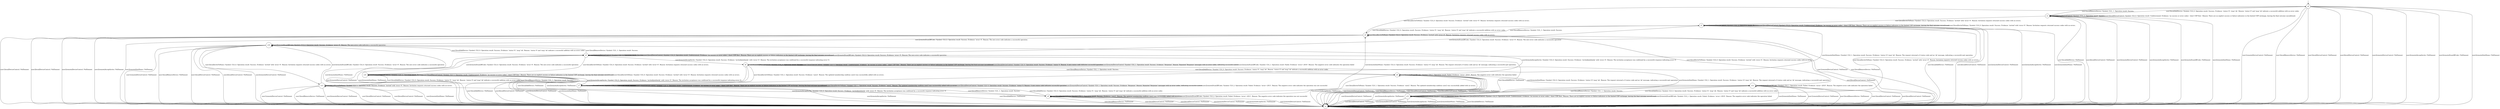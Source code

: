 digraph g {

	s0 [shape="circle" label="s0"];
	s1 [shape="circle" label="s1"];
	s2 [shape="circle" label="s2"];
	s3 [shape="circle" label="s3"];
	s4 [shape="circle" label="s4"];
	s5 [shape="circle" label="s5"];
	s6 [shape="circle" label="s6"];
	s7 [shape="circle" label="s7"];
	s8 [shape="circle" label="s8"];
	s9 [shape="circle" label="s9"];
	s10 [shape="circle" label="s10"];
	s11 [shape="circle" label="s11"];
	s12 [shape="circle" label="s12"];
	s13 [shape="circle" label="s13"];
	s14 [shape="circle" label="s14"];
	s0 -> s2 [label="user1|remote|DeviceControl / NoElement"];
	s0 -> s1 [label="user1|local|AddDevice / Symbol: CLS_0. Operation result: Success. Evidence: 'status':0'; 'msg':'ok'. Reason: 'status':0' and 'msg':'ok' indicate a successful addition with no error codes"];
	s0 -> s2 [label="user1|local|RemoveDevice / NoElement"];
	s0 -> s2 [label="user1|local|DeviceControl / NoElement"];
	s0 -> s4 [label="user1|local|InviteToHome / Symbol: CLS_0. Operation result: Success. Evidence: 'invited' with 'error=0'. Reason: Invitation requests returned success codes with no errors."];
	s0 -> s2 [label="user2|local|DeviceControl / NoElement"];
	s0 -> s2 [label="user2|remote|DeviceControl / NoElement"];
	s0 -> s2 [label="user2|remote|AcceptInvite / NoElement"];
	s0 -> s2 [label="user2|remote|ScanQRCode / NoElement"];
	s0 -> s2 [label="user2|remote|QuitHome / NoElement"];
	s1 -> s1 [label="user1|remote|DeviceControl / Symbol: CLS_-1. Operation result: Success."];
	s1 -> s2 [label="user1|local|AddDevice / NoElement"];
	s1 -> s0 [label="user1|local|RemoveDevice / Symbol: CLS_-1. Operation result: Success."];
	s1 -> s1 [label="user1|local|DeviceControl / Symbol: CLS_0. Operation result: Undetermined. Evidence: 'no success or error codes'; 'short UDP flow'. Reason: There are no explicit success or failure indicators in the limited UDP exchange, leaving the final outcome unconfirmed."];
	s1 -> s3 [label="user1|local|InviteToHome / Symbol: CLS_0. Operation result: Success. Evidence: 'invited' with 'error=0'. Reason: Invitation requests returned success codes with no errors."];
	s1 -> s2 [label="user2|local|DeviceControl / NoElement"];
	s1 -> s2 [label="user2|remote|DeviceControl / NoElement"];
	s1 -> s2 [label="user2|remote|AcceptInvite / NoElement"];
	s1 -> s2 [label="user2|remote|ScanQRCode / NoElement"];
	s1 -> s2 [label="user2|remote|QuitHome / NoElement"];
	s2 -> s2 [label="user1|remote|DeviceControl / NoElement"];
	s2 -> s2 [label="user1|local|AddDevice / NoElement"];
	s2 -> s2 [label="user1|local|RemoveDevice / NoElement"];
	s2 -> s2 [label="user1|local|DeviceControl / NoElement"];
	s2 -> s2 [label="user1|local|InviteToHome / NoElement"];
	s2 -> s2 [label="user2|local|DeviceControl / NoElement"];
	s2 -> s2 [label="user2|remote|DeviceControl / NoElement"];
	s2 -> s2 [label="user2|remote|AcceptInvite / NoElement"];
	s2 -> s2 [label="user2|remote|ScanQRCode / NoElement"];
	s2 -> s2 [label="user2|remote|QuitHome / NoElement"];
	s3 -> s3 [label="user1|remote|DeviceControl / Symbol: CLS_-1. Operation result: Success."];
	s3 -> s2 [label="user1|local|AddDevice / NoElement"];
	s3 -> s4 [label="user1|local|RemoveDevice / Symbol: CLS_-1. Operation result: Success."];
	s3 -> s3 [label="user1|local|DeviceControl / Symbol: CLS_0. Operation result: Undetermined. Evidence: 'no success or error codes'; 'short UDP flow'. Reason: There are no explicit success or failure indicators in the limited UDP exchange, leaving the final outcome unconfirmed."];
	s3 -> s3 [label="user1|local|InviteToHome / Symbol: CLS_0. Operation result: Success. Evidence: 'invited' with 'error=0'. Reason: Invitation requests returned success codes with no errors."];
	s3 -> s2 [label="user2|local|DeviceControl / NoElement"];
	s3 -> s2 [label="user2|remote|DeviceControl / NoElement"];
	s3 -> s2 [label="user2|remote|AcceptInvite / NoElement"];
	s3 -> s5 [label="user2|remote|ScanQRCode / Symbol: CLS_0. Operation result: Success. Evidence: 'error=0'. Reason: The zero error code indicates a successful operation"];
	s3 -> s2 [label="user2|remote|QuitHome / NoElement"];
	s4 -> s2 [label="user1|remote|DeviceControl / NoElement"];
	s4 -> s3 [label="user1|local|AddDevice / Symbol: CLS_0. Operation result: Success. Evidence: 'status':0'; 'msg':'ok'. Reason: 'status':0' and 'msg':'ok' indicate a successful addition with no error codes"];
	s4 -> s2 [label="user1|local|RemoveDevice / NoElement"];
	s4 -> s2 [label="user1|local|DeviceControl / NoElement"];
	s4 -> s4 [label="user1|local|InviteToHome / Symbol: CLS_0. Operation result: Success. Evidence: 'invited' with 'error=0'. Reason: Invitation requests returned success codes with no errors."];
	s4 -> s2 [label="user2|local|DeviceControl / NoElement"];
	s4 -> s2 [label="user2|remote|DeviceControl / NoElement"];
	s4 -> s2 [label="user2|remote|AcceptInvite / NoElement"];
	s4 -> s10 [label="user2|remote|ScanQRCode / Symbol: CLS_0. Operation result: Success. Evidence: 'error=0'. Reason: The zero error code indicates a successful operation"];
	s4 -> s2 [label="user2|remote|QuitHome / NoElement"];
	s5 -> s5 [label="user1|remote|DeviceControl / Symbol: CLS_-1. Operation result: Success."];
	s5 -> s2 [label="user1|local|AddDevice / NoElement"];
	s5 -> s10 [label="user1|local|RemoveDevice / Symbol: CLS_-1. Operation result: Success."];
	s5 -> s5 [label="user1|local|DeviceControl / Symbol: CLS_0. Operation result: Undetermined. Evidence: 'no success or error codes'; 'short UDP flow'. Reason: There are no explicit success or failure indicators in the limited UDP exchange, leaving the final outcome unconfirmed."];
	s5 -> s14 [label="user1|local|InviteToHome / Symbol: CLS_0. Operation result: Success. Evidence: 'invited' with 'error=0'. Reason: Invitation requests returned success codes with no errors."];
	s5 -> s2 [label="user2|local|DeviceControl / NoElement"];
	s5 -> s2 [label="user2|remote|DeviceControl / NoElement"];
	s5 -> s6 [label="user2|remote|AcceptInvite / Symbol: CLS_0. Operation result: Success. Evidence: 'invited/joinfamily' with 'error=0'. Reason: The invitation acceptance was confirmed by a successful response indicating error=0."];
	s5 -> s5 [label="user2|remote|ScanQRCode / Symbol: CLS_0. Operation result: Success. Evidence: 'error=0'. Reason: The zero error code indicates a successful operation"];
	s5 -> s2 [label="user2|remote|QuitHome / NoElement"];
	s6 -> s6 [label="user1|remote|DeviceControl / Symbol: CLS_-1. Operation result: Success."];
	s6 -> s2 [label="user1|local|AddDevice / NoElement"];
	s6 -> s8 [label="user1|local|RemoveDevice / Symbol: CLS_-1. Operation result: Success."];
	s6 -> s6 [label="user1|local|DeviceControl / Symbol: CLS_0. Operation result: Undetermined. Evidence: 'no success or error codes'; 'short UDP flow'. Reason: There are no explicit success or failure indicators in the limited UDP exchange, leaving the final outcome unconfirmed."];
	s6 -> s7 [label="user1|local|InviteToHome / Symbol: CLS_1. Operation result: Success. Evidence: 'user2'. Reason: The updated membership confirms user2 was successfully added with no errors."];
	s6 -> s6 [label="user2|local|DeviceControl / Symbol: CLS_0. Operation result: Success. Evidence: 'status':0. Reason: A zero status code indicates successful operation"];
	s6 -> s6 [label="user2|remote|DeviceControl / Symbol: CLS_1. Operation result: Success. Evidence: 'Response'. Reason: Repeated 'Response' messages with no error codes, indicating successful control."];
	s6 -> s2 [label="user2|remote|AcceptInvite / NoElement"];
	s6 -> s6 [label="user2|remote|ScanQRCode / Symbol: CLS_1. Operation result: Failed. Evidence: 'error=-2010'. Reason: The negative error code indicates the operation failed"];
	s6 -> s11 [label="user2|remote|QuitHome / Symbol: CLS_1. Operation result: Success. Evidence: 'status=0','msg':'ok'. Reason: The request returned a 0 status code and an 'ok' message, indicating a successful quit operation."];
	s7 -> s7 [label="user1|remote|DeviceControl / Symbol: CLS_-1. Operation result: Success."];
	s7 -> s2 [label="user1|local|AddDevice / NoElement"];
	s7 -> s9 [label="user1|local|RemoveDevice / Symbol: CLS_-1. Operation result: Success."];
	s7 -> s7 [label="user1|local|DeviceControl / Symbol: CLS_0. Operation result: Undetermined. Evidence: 'no success or error codes'; 'short UDP flow'. Reason: There are no explicit success or failure indicators in the limited UDP exchange, leaving the final outcome unconfirmed."];
	s7 -> s7 [label="user1|local|InviteToHome / Symbol: CLS_1. Operation result: Success. Evidence: 'user2'. Reason: The updated membership confirms user2 was successfully added with no errors."];
	s7 -> s7 [label="user2|local|DeviceControl / Symbol: CLS_0. Operation result: Success. Evidence: 'status':0. Reason: A zero status code indicates successful operation"];
	s7 -> s7 [label="user2|remote|DeviceControl / Symbol: CLS_1. Operation result: Success. Evidence: 'Response'. Reason: Repeated 'Response' messages with no error codes, indicating successful control."];
	s7 -> s2 [label="user2|remote|AcceptInvite / NoElement"];
	s7 -> s7 [label="user2|remote|ScanQRCode / Symbol: CLS_2. Operation result: Failed. Evidence: 'error=-2011'. Reason: The negative error code indicates the operation was not successful"];
	s7 -> s3 [label="user2|remote|QuitHome / Symbol: CLS_1. Operation result: Success. Evidence: 'status=0','msg':'ok'. Reason: The request returned a 0 status code and an 'ok' message, indicating a successful quit operation."];
	s8 -> s2 [label="user1|remote|DeviceControl / NoElement"];
	s8 -> s6 [label="user1|local|AddDevice / Symbol: CLS_0. Operation result: Success. Evidence: 'status':0'; 'msg':'ok'. Reason: 'status':0' and 'msg':'ok' indicate a successful addition with no error codes"];
	s8 -> s2 [label="user1|local|RemoveDevice / NoElement"];
	s8 -> s2 [label="user1|local|DeviceControl / NoElement"];
	s8 -> s9 [label="user1|local|InviteToHome / Symbol: CLS_1. Operation result: Success. Evidence: 'user2'. Reason: The updated membership confirms user2 was successfully added with no errors."];
	s8 -> s2 [label="user2|local|DeviceControl / NoElement"];
	s8 -> s2 [label="user2|remote|DeviceControl / NoElement"];
	s8 -> s2 [label="user2|remote|AcceptInvite / NoElement"];
	s8 -> s8 [label="user2|remote|ScanQRCode / Symbol: CLS_1. Operation result: Failed. Evidence: 'error=-2010'. Reason: The negative error code indicates the operation failed"];
	s8 -> s12 [label="user2|remote|QuitHome / Symbol: CLS_0. Operation result: Success. Evidence: 'status=0','msg':'ok'. Reason: The request returned a 0 status code and an 'ok' message, indicating a successful quit operation."];
	s9 -> s2 [label="user1|remote|DeviceControl / NoElement"];
	s9 -> s7 [label="user1|local|AddDevice / Symbol: CLS_0. Operation result: Success. Evidence: 'status':0'; 'msg':'ok'. Reason: 'status':0' and 'msg':'ok' indicate a successful addition with no error codes"];
	s9 -> s2 [label="user1|local|RemoveDevice / NoElement"];
	s9 -> s2 [label="user1|local|DeviceControl / NoElement"];
	s9 -> s9 [label="user1|local|InviteToHome / Symbol: CLS_1. Operation result: Success. Evidence: 'user2'. Reason: The updated membership confirms user2 was successfully added with no errors."];
	s9 -> s2 [label="user2|local|DeviceControl / NoElement"];
	s9 -> s2 [label="user2|remote|DeviceControl / NoElement"];
	s9 -> s2 [label="user2|remote|AcceptInvite / NoElement"];
	s9 -> s9 [label="user2|remote|ScanQRCode / Symbol: CLS_2. Operation result: Failed. Evidence: 'error=-2011'. Reason: The negative error code indicates the operation was not successful"];
	s9 -> s4 [label="user2|remote|QuitHome / Symbol: CLS_0. Operation result: Success. Evidence: 'status=0','msg':'ok'. Reason: The request returned a 0 status code and an 'ok' message, indicating a successful quit operation."];
	s10 -> s2 [label="user1|remote|DeviceControl / NoElement"];
	s10 -> s5 [label="user1|local|AddDevice / Symbol: CLS_0. Operation result: Success. Evidence: 'status':0'; 'msg':'ok'. Reason: 'status':0' and 'msg':'ok' indicate a successful addition with no error codes"];
	s10 -> s2 [label="user1|local|RemoveDevice / NoElement"];
	s10 -> s2 [label="user1|local|DeviceControl / NoElement"];
	s10 -> s13 [label="user1|local|InviteToHome / Symbol: CLS_0. Operation result: Success. Evidence: 'invited' with 'error=0'. Reason: Invitation requests returned success codes with no errors."];
	s10 -> s2 [label="user2|local|DeviceControl / NoElement"];
	s10 -> s2 [label="user2|remote|DeviceControl / NoElement"];
	s10 -> s8 [label="user2|remote|AcceptInvite / Symbol: CLS_0. Operation result: Success. Evidence: 'invited/joinfamily' with 'error=0'. Reason: The invitation acceptance was confirmed by a successful response indicating error=0."];
	s10 -> s10 [label="user2|remote|ScanQRCode / Symbol: CLS_0. Operation result: Success. Evidence: 'error=0'. Reason: The zero error code indicates a successful operation"];
	s10 -> s2 [label="user2|remote|QuitHome / NoElement"];
	s11 -> s11 [label="user1|remote|DeviceControl / Symbol: CLS_-1. Operation result: Success."];
	s11 -> s2 [label="user1|local|AddDevice / NoElement"];
	s11 -> s12 [label="user1|local|RemoveDevice / Symbol: CLS_-1. Operation result: Success."];
	s11 -> s11 [label="user1|local|DeviceControl / Symbol: CLS_0. Operation result: Undetermined. Evidence: 'no success or error codes'; 'short UDP flow'. Reason: There are no explicit success or failure indicators in the limited UDP exchange, leaving the final outcome unconfirmed."];
	s11 -> s3 [label="user1|local|InviteToHome / Symbol: CLS_0. Operation result: Success. Evidence: 'invited' with 'error=0'. Reason: Invitation requests returned success codes with no errors."];
	s11 -> s2 [label="user2|local|DeviceControl / NoElement"];
	s11 -> s2 [label="user2|remote|DeviceControl / NoElement"];
	s11 -> s2 [label="user2|remote|AcceptInvite / NoElement"];
	s11 -> s11 [label="user2|remote|ScanQRCode / Symbol: CLS_1. Operation result: Failed. Evidence: 'error=-2010'. Reason: The negative error code indicates the operation failed"];
	s11 -> s2 [label="user2|remote|QuitHome / NoElement"];
	s12 -> s2 [label="user1|remote|DeviceControl / NoElement"];
	s12 -> s11 [label="user1|local|AddDevice / Symbol: CLS_0. Operation result: Success. Evidence: 'status':0'; 'msg':'ok'. Reason: 'status':0' and 'msg':'ok' indicate a successful addition with no error codes"];
	s12 -> s2 [label="user1|local|RemoveDevice / NoElement"];
	s12 -> s2 [label="user1|local|DeviceControl / NoElement"];
	s12 -> s4 [label="user1|local|InviteToHome / Symbol: CLS_0. Operation result: Success. Evidence: 'invited' with 'error=0'. Reason: Invitation requests returned success codes with no errors."];
	s12 -> s2 [label="user2|local|DeviceControl / NoElement"];
	s12 -> s2 [label="user2|remote|DeviceControl / NoElement"];
	s12 -> s2 [label="user2|remote|AcceptInvite / NoElement"];
	s12 -> s12 [label="user2|remote|ScanQRCode / Symbol: CLS_1. Operation result: Failed. Evidence: 'error=-2010'. Reason: The negative error code indicates the operation failed"];
	s12 -> s2 [label="user2|remote|QuitHome / NoElement"];
	s13 -> s2 [label="user1|remote|DeviceControl / NoElement"];
	s13 -> s14 [label="user1|local|AddDevice / Symbol: CLS_0. Operation result: Success. Evidence: 'status':0'; 'msg':'ok'. Reason: 'status':0' and 'msg':'ok' indicate a successful addition with no error codes"];
	s13 -> s2 [label="user1|local|RemoveDevice / NoElement"];
	s13 -> s2 [label="user1|local|DeviceControl / NoElement"];
	s13 -> s13 [label="user1|local|InviteToHome / Symbol: CLS_0. Operation result: Success. Evidence: 'invited' with 'error=0'. Reason: Invitation requests returned success codes with no errors."];
	s13 -> s2 [label="user2|local|DeviceControl / NoElement"];
	s13 -> s2 [label="user2|remote|DeviceControl / NoElement"];
	s13 -> s9 [label="user2|remote|AcceptInvite / Symbol: CLS_0. Operation result: Success. Evidence: 'invited/joinfamily' with 'error=0'. Reason: The invitation acceptance was confirmed by a successful response indicating error=0."];
	s13 -> s10 [label="user2|remote|ScanQRCode / Symbol: CLS_0. Operation result: Success. Evidence: 'error=0'. Reason: The zero error code indicates a successful operation"];
	s13 -> s2 [label="user2|remote|QuitHome / NoElement"];
	s14 -> s14 [label="user1|remote|DeviceControl / Symbol: CLS_-1. Operation result: Success."];
	s14 -> s2 [label="user1|local|AddDevice / NoElement"];
	s14 -> s13 [label="user1|local|RemoveDevice / Symbol: CLS_-1. Operation result: Success."];
	s14 -> s14 [label="user1|local|DeviceControl / Symbol: CLS_0. Operation result: Undetermined. Evidence: 'no success or error codes'; 'short UDP flow'. Reason: There are no explicit success or failure indicators in the limited UDP exchange, leaving the final outcome unconfirmed."];
	s14 -> s14 [label="user1|local|InviteToHome / Symbol: CLS_0. Operation result: Success. Evidence: 'invited' with 'error=0'. Reason: Invitation requests returned success codes with no errors."];
	s14 -> s2 [label="user2|local|DeviceControl / NoElement"];
	s14 -> s2 [label="user2|remote|DeviceControl / NoElement"];
	s14 -> s7 [label="user2|remote|AcceptInvite / Symbol: CLS_0. Operation result: Success. Evidence: 'invited/joinfamily' with 'error=0'. Reason: The invitation acceptance was confirmed by a successful response indicating error=0."];
	s14 -> s5 [label="user2|remote|ScanQRCode / Symbol: CLS_0. Operation result: Success. Evidence: 'error=0'. Reason: The zero error code indicates a successful operation"];
	s14 -> s2 [label="user2|remote|QuitHome / NoElement"];

__start0 [label="" shape="none" width="0" height="0"];
__start0 -> s0;

}
